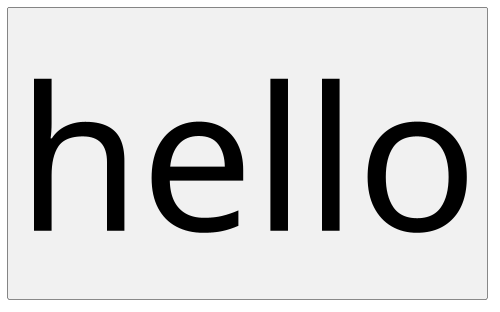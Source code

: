 @startuml
skinparam Component {
    Style rectangle
    FontSize 200
}


[hello]
newpage
[world]
newpage
[world]

@enduml